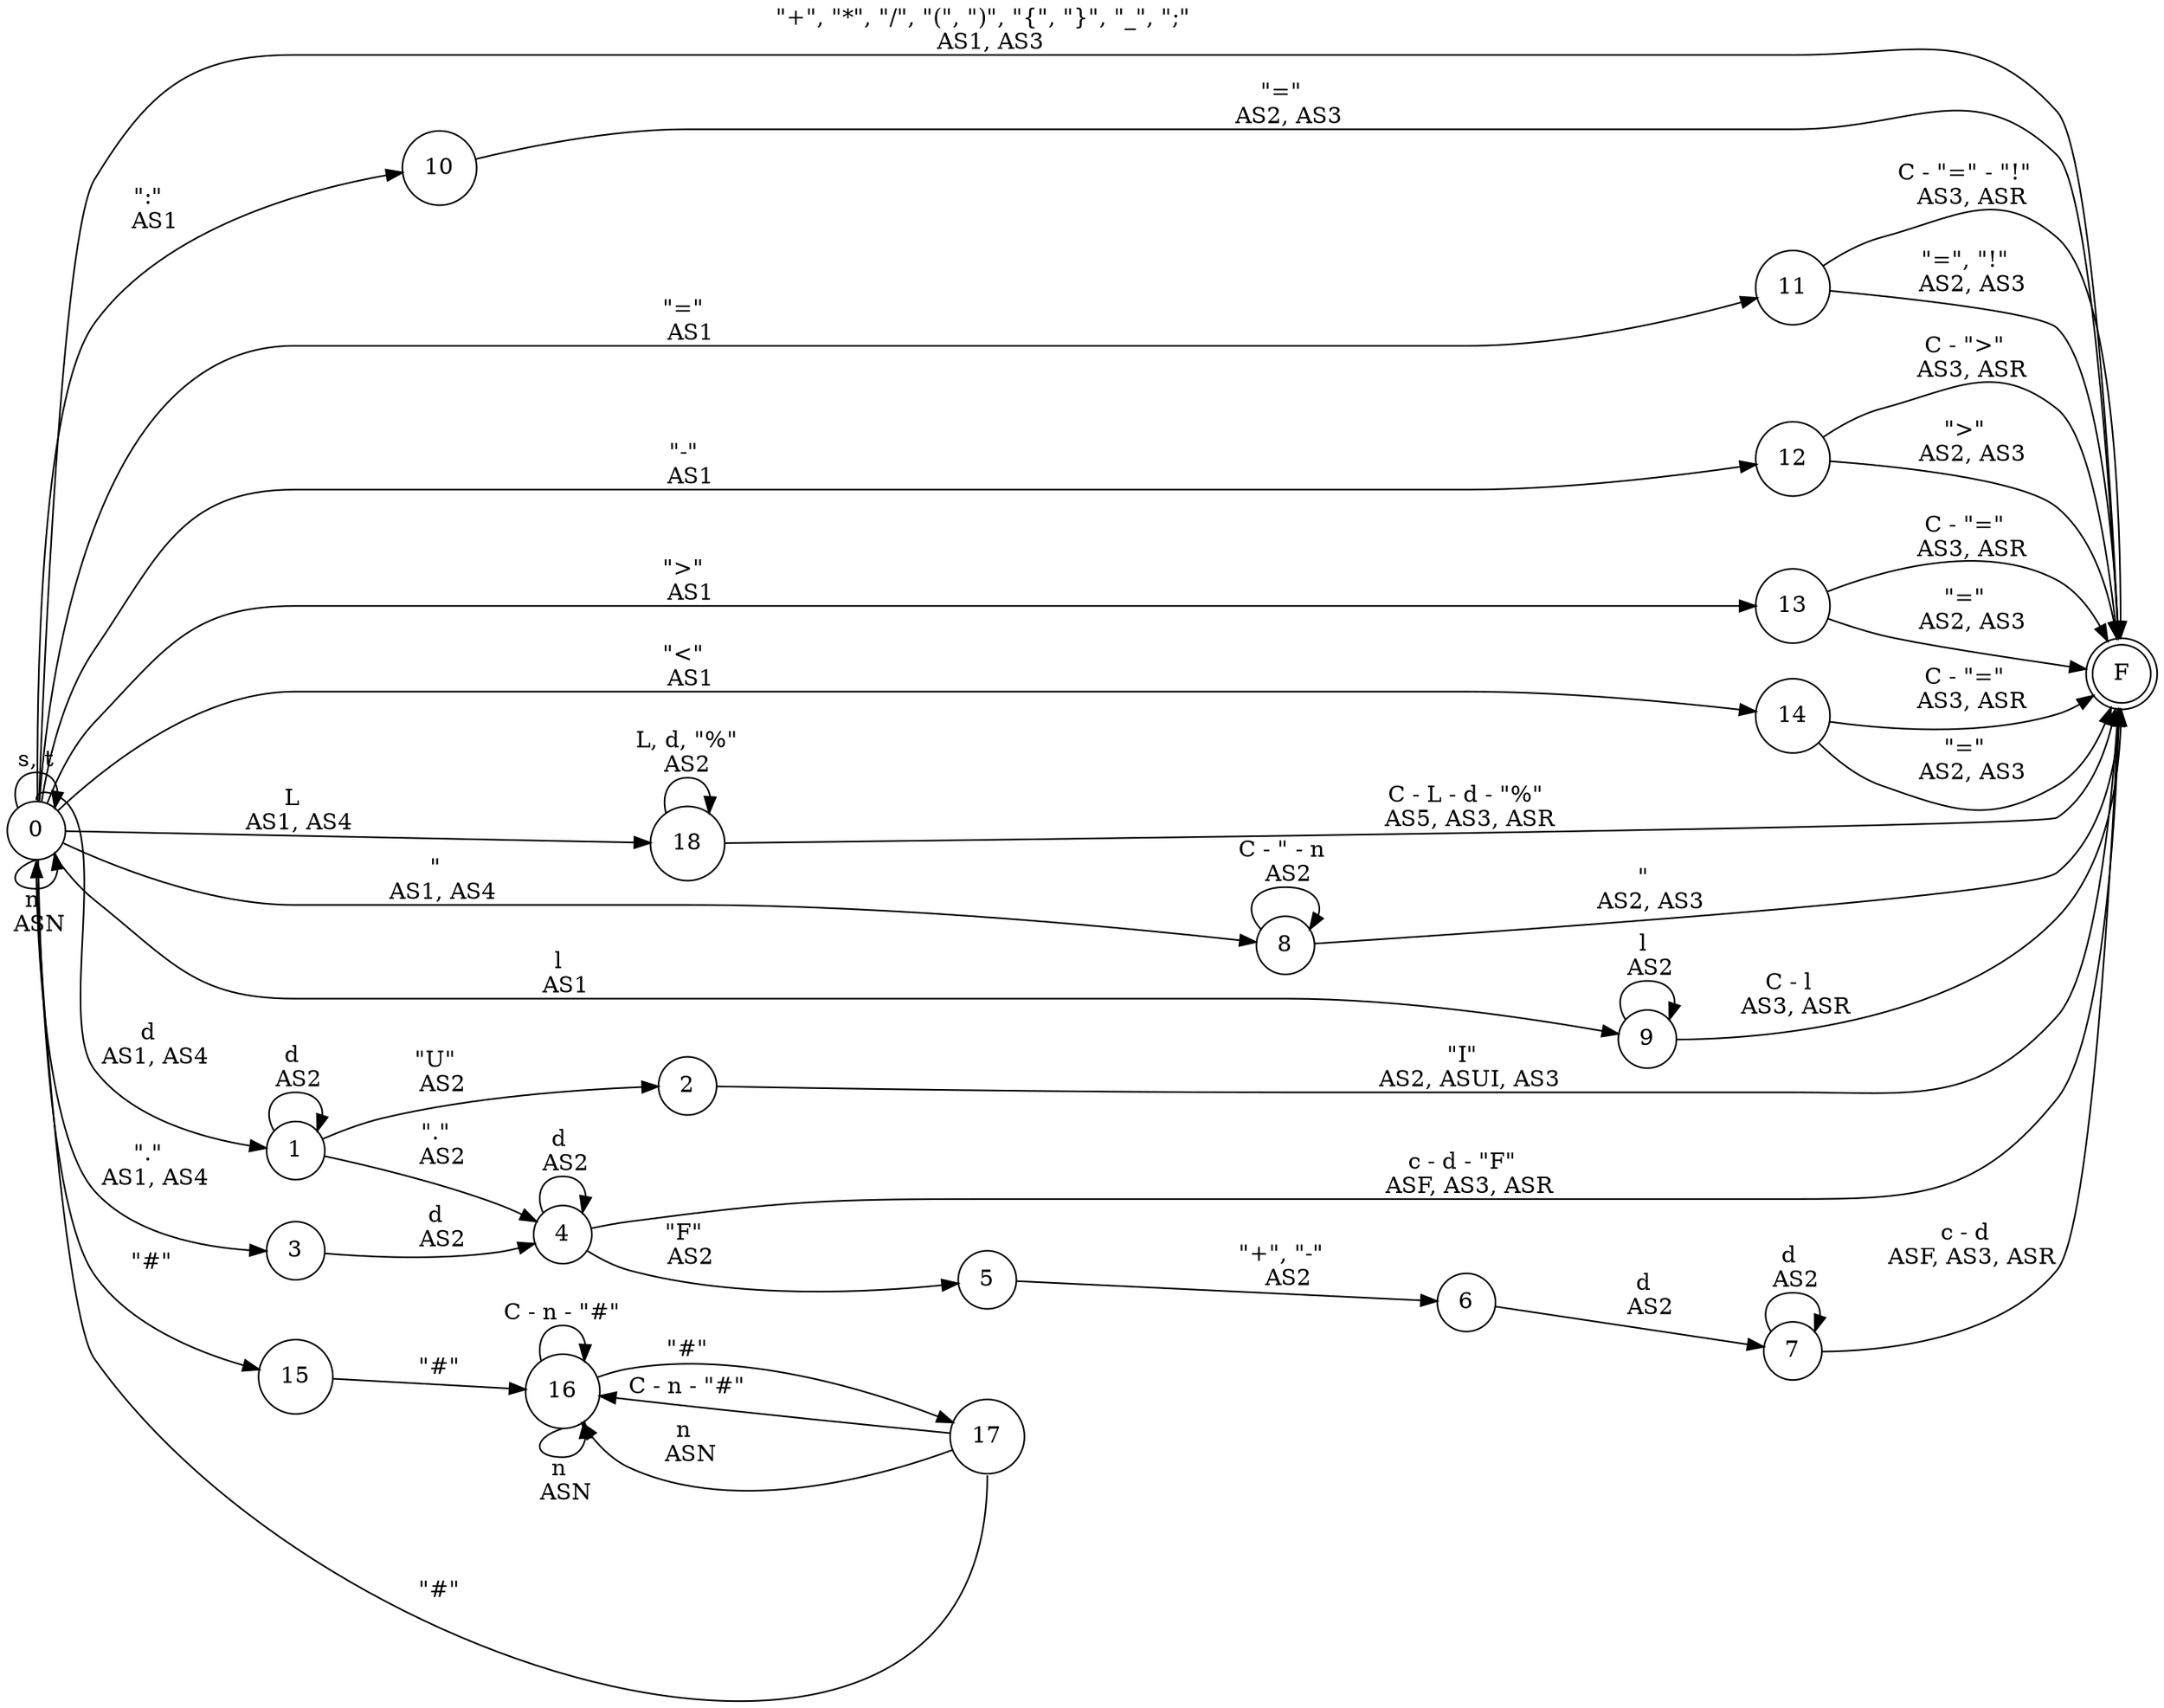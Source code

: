 digraph DFA {
    // Layout.
    rankdir = LR;
    // Estados normales.
    node [shape = circle;];
    // Estado de aceptación.
    F [shape = doublecircle;];
    
    0 -> 0 [label = "n \n ASN"; tailport = s;];
    0 -> 0 [label = "s, t";];
    0 -> 10 [label = "\":\" \n AS1";];
    0 -> 11 [label = "\"=\" \n AS1";];
    0 -> 12 [label = "\"-\" \n AS1";];
    0 -> 13 [label = "\">\" \n AS1";];
    0 -> 14 [label = "\"<\" \n AS1";];
    0 -> 15 [label = "\"#\"";];
    0 -> 18 [label = "L \n AS1, AS4";];
    0 -> 1 [label = "d \n AS1, AS4"; tailport = n;];
    0 -> 3 [label = "\".\" \n AS1, AS4"; tailport = s;];
    0 -> 8 [label = "\" \n AS1, AS4";];
    0 -> 9 [label = "l \n AS1";];
    0 -> F [label = "\"+\", \"*\", \"/\", \"(\", \")\", \"{\", \"}\", \"_\", \";\" \n AS1, AS3";];
    1 -> 1 [label = "d \n AS2";];
    1 -> 2 [label = "\"U\" \n AS2";];
    1 -> 4 [label = "\".\" \n AS2";];
    2 -> F [label = "\"I\" \n AS2, ASUI, AS3";];
    3 -> 4 [label = "d \n AS2";];
    4 -> 4 [label = "d \n AS2";];
    4 -> 5 [label = "\"F\" \n AS2";];
    4 -> F [label = "c - d - \"F\" \n ASF, AS3, ASR";];
    5 -> 6 [label = "\"+\", \"-\" \n AS2";];
    6 -> 7 [label = "d \n AS2";];
    7 -> 7 [label = "d \n AS2";];
    7 -> F [label = "c - d \n ASF, AS3, ASR";];
    8 -> 8 [label = "C - \" - n \n AS2";];
    8 -> F [label = "\" \n AS2, AS3";];
    9 -> 9 [label = "l \n AS2";];
    9 -> F [label = "C - l \n AS3, ASR";];
    10 -> F [label = "\"=\" \n AS2, AS3";];
    11 -> F [label = "C - \"=\" - \"!\" \n AS3, ASR";];
    11 -> F [label = "\"=\", \"!\" \n AS2, AS3";];
    12 -> F [label = "C - \">\" \n AS3, ASR";];
    12 -> F [label = "\">\" \n AS2, AS3";];
    13 -> F [label = "C - \"=\" \n AS3, ASR";];
    13 -> F [label = "\"=\" \n AS2, AS3";];
    14 -> F [label = "C - \"=\" \n AS3, ASR";];
    14 -> F [label = "\"=\" \n AS2, AS3";];
    15 -> 16 [label = "\"#\"";];
    16 -> 16 [label = "C - n - \"#\"";];
    16 -> 16 [label = "n \n ASN"; tailport = s;];
    16 -> 17 [label = "\"#\"";];
    17 -> 0 [label = "\"#\""; headport = s; tailport = s;];
    17 -> 16 [label = "C - n - \"#\"";];
    17 -> 16 [label = "n \n ASN";];
    18 -> 18 [label = "L, d, \"%\"\nAS2";];
    18 -> F [label = "C - L - d - \"%\"\n AS5, AS3, ASR";];
}
